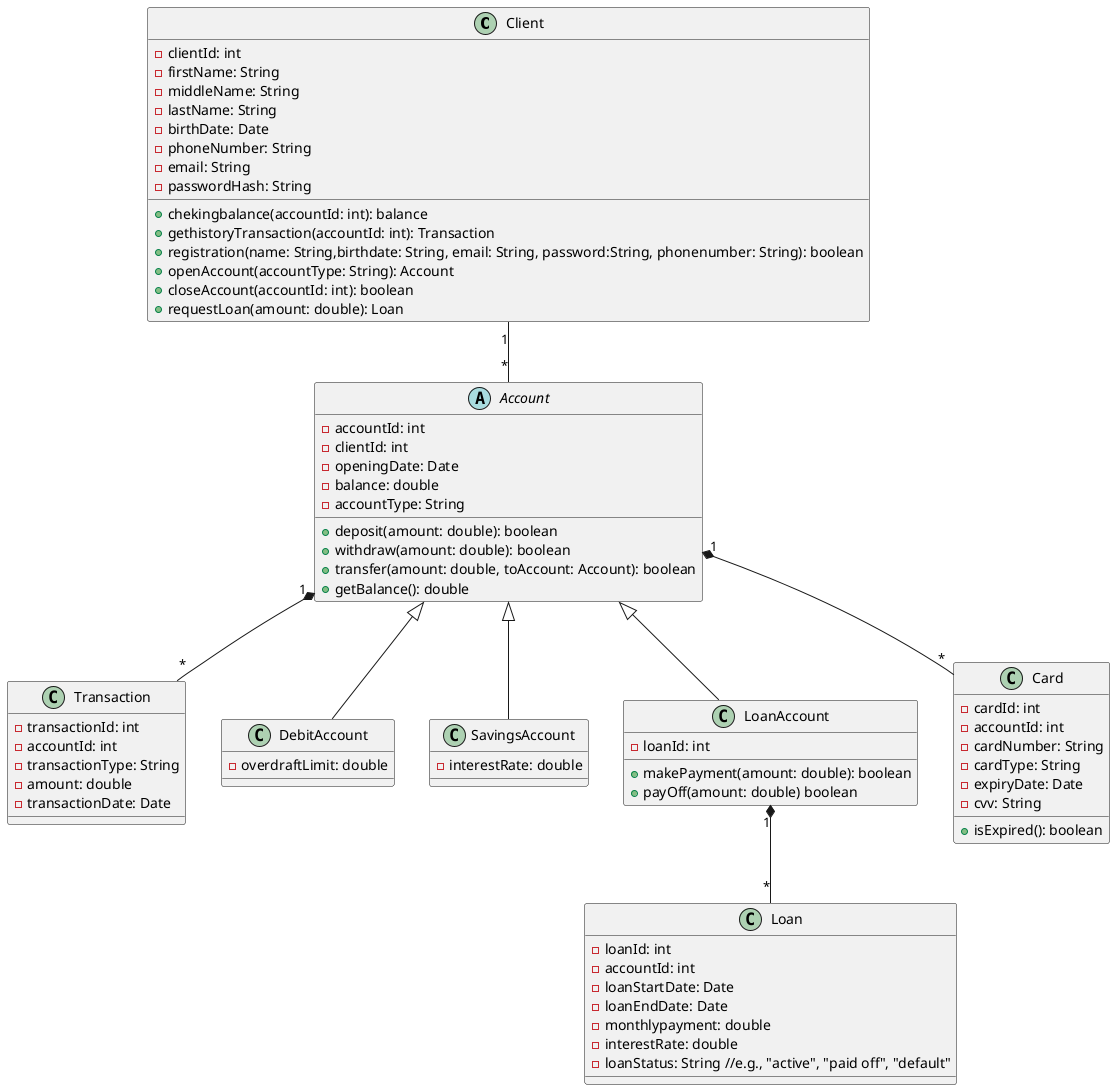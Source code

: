 @startuml
class Client {
    - clientId: int
    - firstName: String
    - middleName: String
    - lastName: String
    - birthDate: Date
    - phoneNumber: String
    - email: String
    - passwordHash: String
    + chekingbalance(accountId: int): balance
    + gethistoryTransaction(accountId: int): Transaction
    + registration(name: String,birthdate: String, email: String, password:String, phonenumber: String): boolean
    + openAccount(accountType: String): Account 
    + closeAccount(accountId: int): boolean
    + requestLoan(amount: double): Loan
}
class Transaction {
    - transactionId: int
    - accountId: int
    - transactionType: String
    - amount: double
    - transactionDate: Date
}

abstract class Account {
    - accountId: int
    - clientId: int
    - openingDate: Date
    - balance: double
    - accountType: String
    + deposit(amount: double): boolean
    + withdraw(amount: double): boolean
    + transfer(amount: double, toAccount: Account): boolean
    + getBalance(): double
}

class DebitAccount extends Account {
    - overdraftLimit: double
}

class SavingsAccount extends Account {
    - interestRate: double
}

class LoanAccount extends Account {
    - loanId: int
    + makePayment(amount: double): boolean
    + payOff(amount: double) boolean

}

class Loan {
    - loanId: int
    - accountId: int  
    - loanStartDate: Date
    - loanEndDate: Date
    - monthlypayment: double 
    - interestRate: double
    - loanStatus: String //e.g., "active", "paid off", "default"
    
}





class Card {
    - cardId: int
    - accountId: int
    - cardNumber: String
    - cardType: String
    - expiryDate: Date
    - cvv: String
    + isExpired(): boolean
}


Client "1" -- "*" Account
Account "1" *-- "*" Transaction
Account "1" *-- "*" Card
LoanAccount "1" *-- "*" Loan
@enduml
